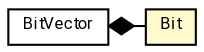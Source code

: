 #!/usr/local/bin/dot
#
# Class diagram 
# Generated by UMLGraph version R5_7_2-60-g0e99a6 (http://www.spinellis.gr/umlgraph/)
#

digraph G {
	graph [fontnames="svg"]
	edge [fontname="Roboto",fontsize=7,labelfontname="Roboto",labelfontsize=7,color="black"];
	node [fontname="Roboto",fontcolor="black",fontsize=8,shape=plaintext,margin=0,width=0,height=0];
	nodesep=0.15;
	ranksep=0.25;
	rankdir=LR;
	// de.lmu.ifi.dbs.elki.data.BitVector
	c1893356 [label=<<table title="de.lmu.ifi.dbs.elki.data.BitVector" border="0" cellborder="1" cellspacing="0" cellpadding="2" href="BitVector.html" target="_parent">
		<tr><td><table border="0" cellspacing="0" cellpadding="1">
		<tr><td align="center" balign="center"> <font face="Roboto">BitVector</font> </td></tr>
		</table></td></tr>
		</table>>, URL="BitVector.html"];
	// de.lmu.ifi.dbs.elki.data.Bit
	c1893360 [label=<<table title="de.lmu.ifi.dbs.elki.data.Bit" border="0" cellborder="1" cellspacing="0" cellpadding="2" bgcolor="lemonChiffon" href="Bit.html" target="_parent">
		<tr><td><table border="0" cellspacing="0" cellpadding="1">
		<tr><td align="center" balign="center"> <font face="Roboto">Bit</font> </td></tr>
		</table></td></tr>
		</table>>, URL="Bit.html"];
	// de.lmu.ifi.dbs.elki.data.BitVector composed de.lmu.ifi.dbs.elki.data.Bit
	c1893356 -> c1893360 [arrowhead=none,arrowtail=diamond,dir=back,weight=6];
}

